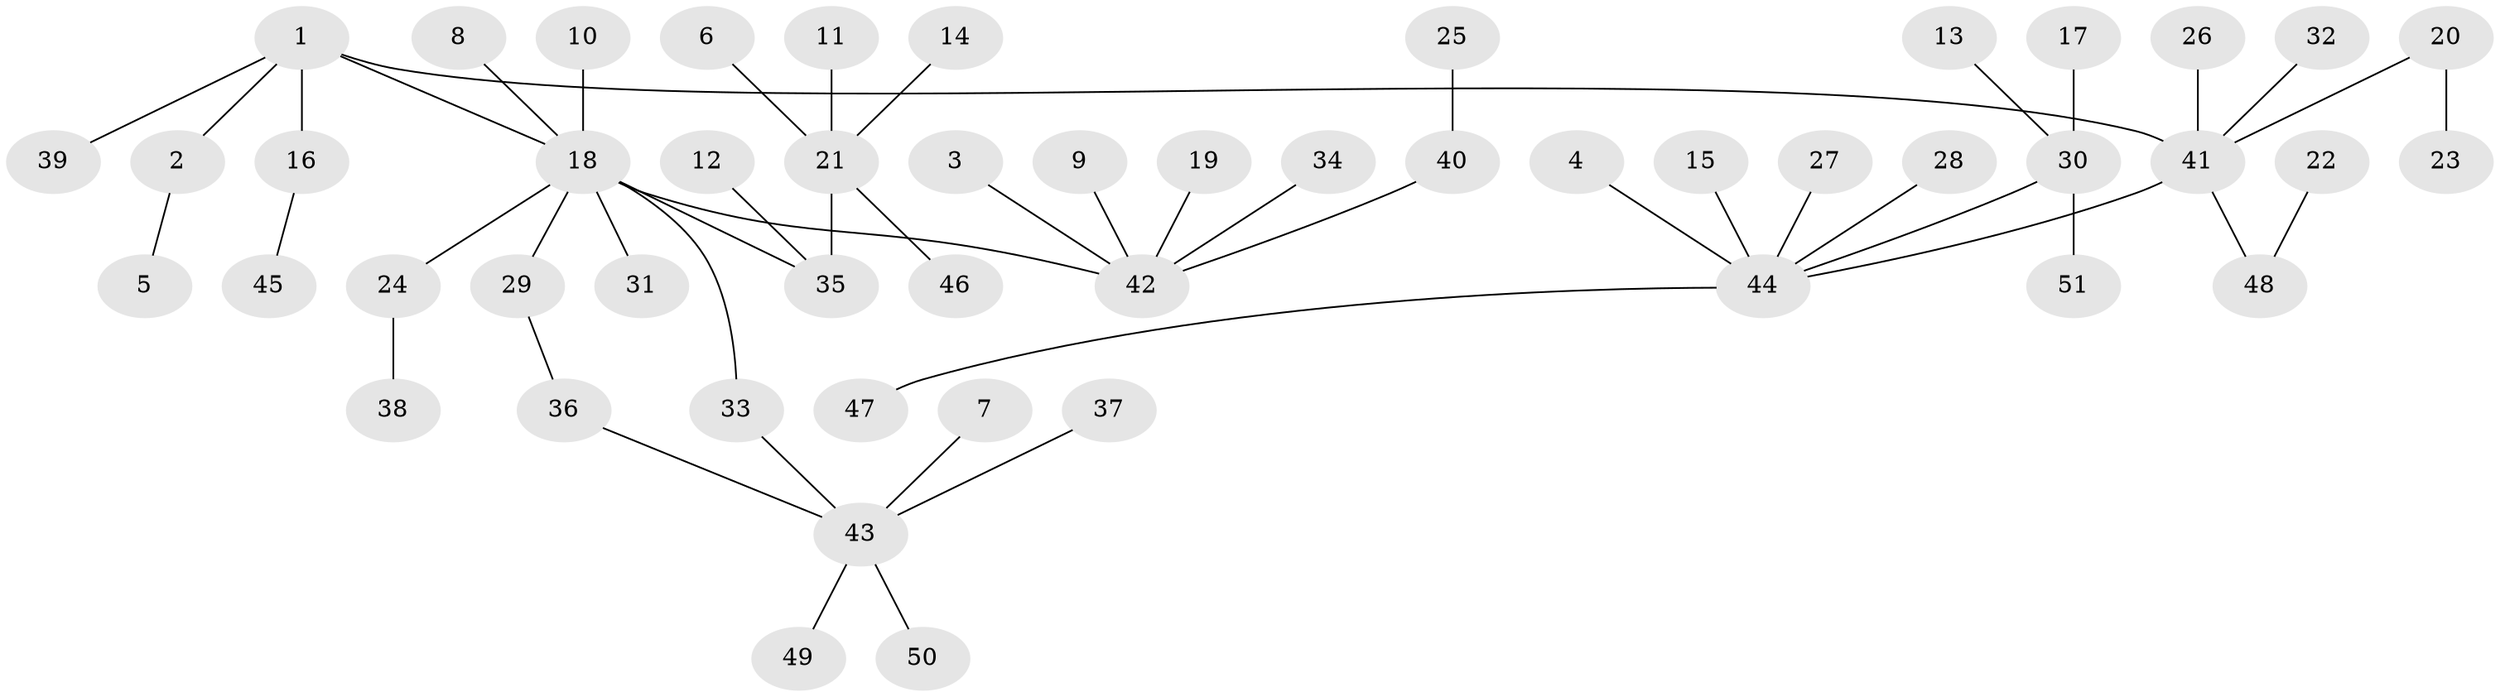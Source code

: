 // original degree distribution, {7: 0.009900990099009901, 5: 0.019801980198019802, 6: 0.039603960396039604, 10: 0.009900990099009901, 3: 0.13861386138613863, 4: 0.039603960396039604, 2: 0.19801980198019803, 1: 0.5445544554455446}
// Generated by graph-tools (version 1.1) at 2025/49/03/09/25 03:49:17]
// undirected, 51 vertices, 51 edges
graph export_dot {
graph [start="1"]
  node [color=gray90,style=filled];
  1;
  2;
  3;
  4;
  5;
  6;
  7;
  8;
  9;
  10;
  11;
  12;
  13;
  14;
  15;
  16;
  17;
  18;
  19;
  20;
  21;
  22;
  23;
  24;
  25;
  26;
  27;
  28;
  29;
  30;
  31;
  32;
  33;
  34;
  35;
  36;
  37;
  38;
  39;
  40;
  41;
  42;
  43;
  44;
  45;
  46;
  47;
  48;
  49;
  50;
  51;
  1 -- 2 [weight=1.0];
  1 -- 16 [weight=1.0];
  1 -- 18 [weight=1.0];
  1 -- 39 [weight=1.0];
  1 -- 41 [weight=1.0];
  2 -- 5 [weight=1.0];
  3 -- 42 [weight=1.0];
  4 -- 44 [weight=1.0];
  6 -- 21 [weight=1.0];
  7 -- 43 [weight=1.0];
  8 -- 18 [weight=1.0];
  9 -- 42 [weight=1.0];
  10 -- 18 [weight=1.0];
  11 -- 21 [weight=1.0];
  12 -- 35 [weight=1.0];
  13 -- 30 [weight=1.0];
  14 -- 21 [weight=1.0];
  15 -- 44 [weight=2.0];
  16 -- 45 [weight=1.0];
  17 -- 30 [weight=1.0];
  18 -- 24 [weight=1.0];
  18 -- 29 [weight=1.0];
  18 -- 31 [weight=1.0];
  18 -- 33 [weight=1.0];
  18 -- 35 [weight=1.0];
  18 -- 42 [weight=1.0];
  19 -- 42 [weight=1.0];
  20 -- 23 [weight=1.0];
  20 -- 41 [weight=1.0];
  21 -- 35 [weight=1.0];
  21 -- 46 [weight=1.0];
  22 -- 48 [weight=1.0];
  24 -- 38 [weight=1.0];
  25 -- 40 [weight=1.0];
  26 -- 41 [weight=1.0];
  27 -- 44 [weight=1.0];
  28 -- 44 [weight=1.0];
  29 -- 36 [weight=1.0];
  30 -- 44 [weight=1.0];
  30 -- 51 [weight=1.0];
  32 -- 41 [weight=1.0];
  33 -- 43 [weight=1.0];
  34 -- 42 [weight=1.0];
  36 -- 43 [weight=1.0];
  37 -- 43 [weight=1.0];
  40 -- 42 [weight=1.0];
  41 -- 44 [weight=1.0];
  41 -- 48 [weight=1.0];
  43 -- 49 [weight=1.0];
  43 -- 50 [weight=1.0];
  44 -- 47 [weight=1.0];
}
